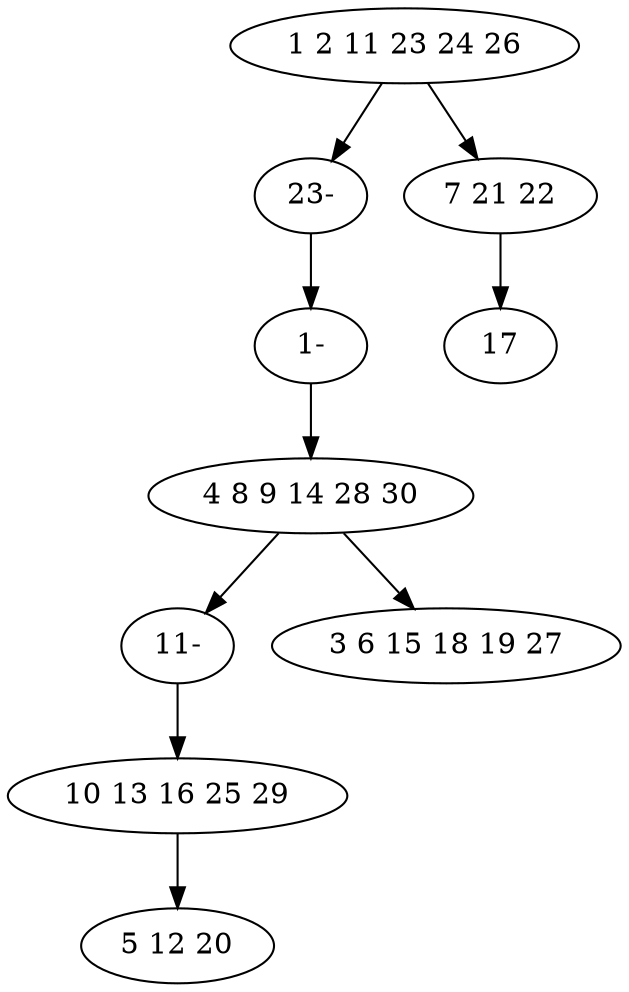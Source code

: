 digraph true_tree {
	"0" -> "7"
	"0" -> "2"
	"1" -> "8"
	"3" -> "4"
	"2" -> "5"
	"1" -> "6"
	"7" -> "9"
	"8" -> "3"
	"9" -> "1"
	"0" [label="1 2 11 23 24 26"];
	"1" [label="4 8 9 14 28 30"];
	"2" [label="7 21 22"];
	"3" [label="10 13 16 25 29"];
	"4" [label="5 12 20"];
	"5" [label="17"];
	"6" [label="3 6 15 18 19 27"];
	"7" [label="23-"];
	"8" [label="11-"];
	"9" [label="1-"];
}
